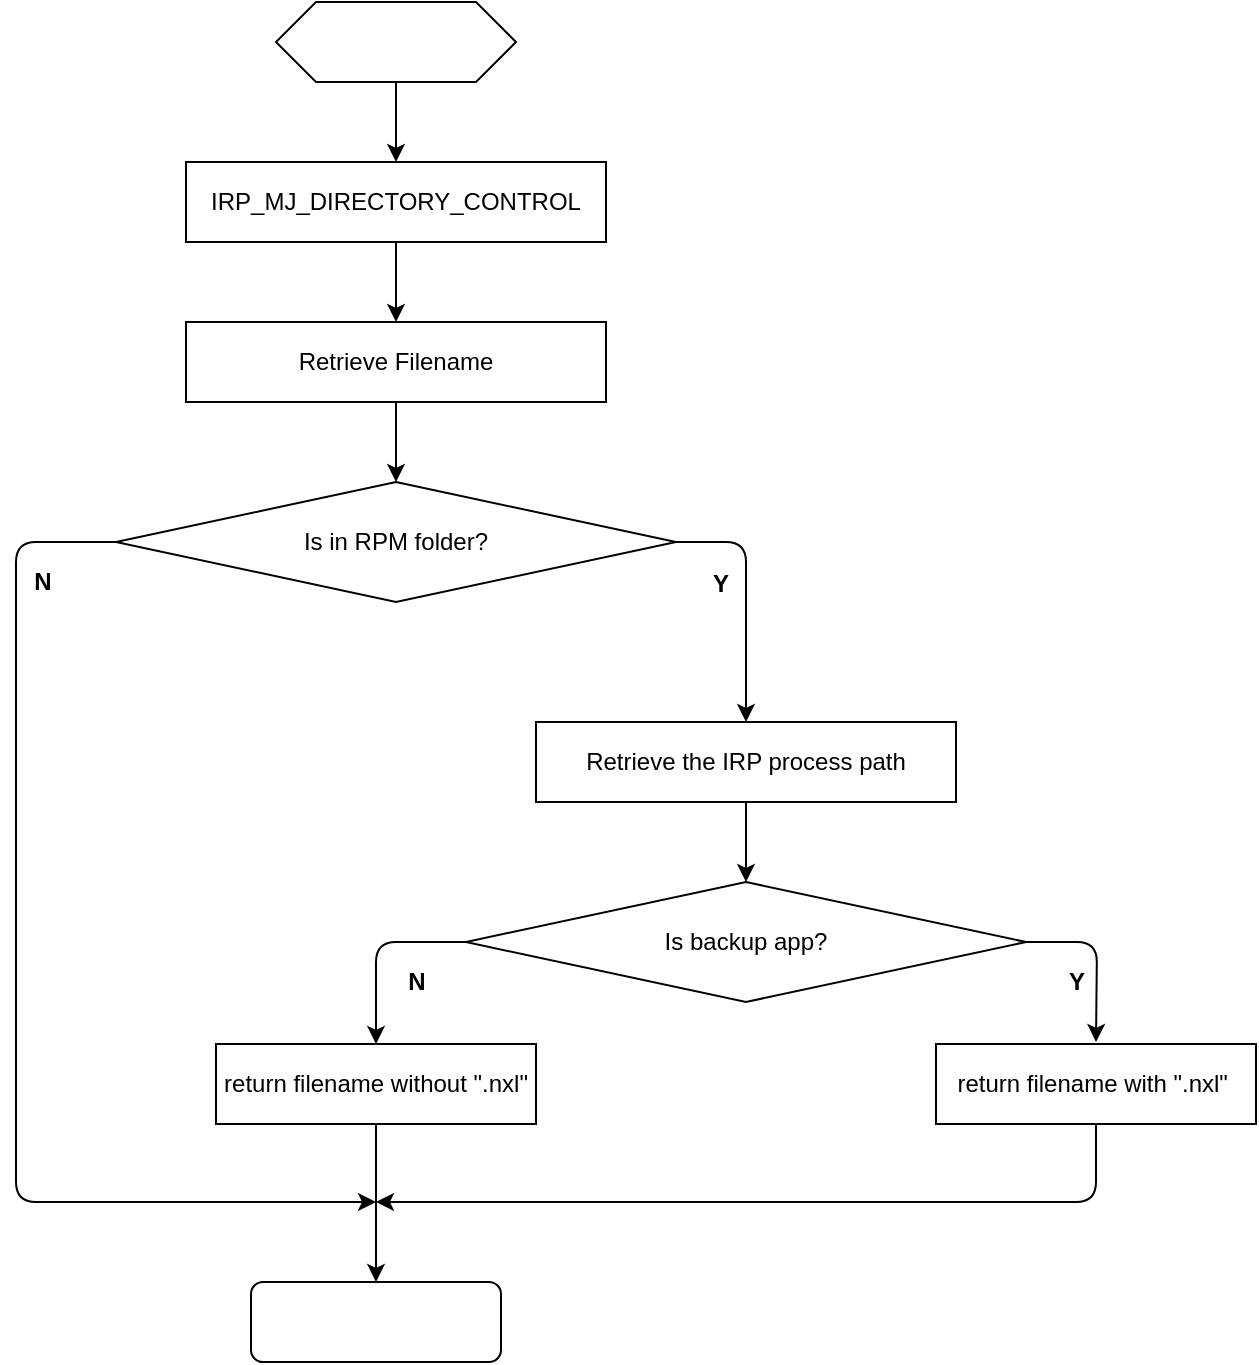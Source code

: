 <mxfile version="14.5.4" type="github">
  <diagram id="3b7WO4rr_zLypw5os_rb" name="Page-1">
    <mxGraphModel dx="1422" dy="789" grid="1" gridSize="10" guides="1" tooltips="1" connect="1" arrows="1" fold="1" page="1" pageScale="1" pageWidth="850" pageHeight="1100" math="0" shadow="0">
      <root>
        <mxCell id="0" />
        <mxCell id="1" parent="0" />
        <mxCell id="-3tM-keVwTwwfNCp3LF9-14" value="" style="edgeStyle=orthogonalEdgeStyle;rounded=0;orthogonalLoop=1;jettySize=auto;html=1;" edge="1" parent="1" source="-3tM-keVwTwwfNCp3LF9-1" target="-3tM-keVwTwwfNCp3LF9-2">
          <mxGeometry relative="1" as="geometry" />
        </mxCell>
        <mxCell id="-3tM-keVwTwwfNCp3LF9-1" value="" style="shape=hexagon;perimeter=hexagonPerimeter2;whiteSpace=wrap;html=1;fixedSize=1;" vertex="1" parent="1">
          <mxGeometry x="310" y="80" width="120" height="40" as="geometry" />
        </mxCell>
        <mxCell id="-3tM-keVwTwwfNCp3LF9-26" value="" style="edgeStyle=orthogonalEdgeStyle;rounded=0;orthogonalLoop=1;jettySize=auto;html=1;" edge="1" parent="1" source="-3tM-keVwTwwfNCp3LF9-2" target="-3tM-keVwTwwfNCp3LF9-25">
          <mxGeometry relative="1" as="geometry" />
        </mxCell>
        <mxCell id="-3tM-keVwTwwfNCp3LF9-2" value="IRP_MJ_DIRECTORY_CONTROL" style="rounded=0;whiteSpace=wrap;html=1;" vertex="1" parent="1">
          <mxGeometry x="265" y="160" width="210" height="40" as="geometry" />
        </mxCell>
        <mxCell id="-3tM-keVwTwwfNCp3LF9-3" value="Is backup app?" style="rhombus;whiteSpace=wrap;html=1;" vertex="1" parent="1">
          <mxGeometry x="405" y="520" width="280" height="60" as="geometry" />
        </mxCell>
        <mxCell id="-3tM-keVwTwwfNCp3LF9-4" value="" style="rounded=1;whiteSpace=wrap;html=1;" vertex="1" parent="1">
          <mxGeometry x="297.5" y="720" width="125" height="40" as="geometry" />
        </mxCell>
        <mxCell id="-3tM-keVwTwwfNCp3LF9-31" value="" style="edgeStyle=orthogonalEdgeStyle;rounded=0;orthogonalLoop=1;jettySize=auto;html=1;" edge="1" parent="1" source="-3tM-keVwTwwfNCp3LF9-5">
          <mxGeometry relative="1" as="geometry">
            <mxPoint x="360" y="720" as="targetPoint" />
          </mxGeometry>
        </mxCell>
        <mxCell id="-3tM-keVwTwwfNCp3LF9-5" value="return filename without &quot;.nxl&quot;" style="rounded=0;whiteSpace=wrap;html=1;" vertex="1" parent="1">
          <mxGeometry x="280" y="601" width="160" height="40" as="geometry" />
        </mxCell>
        <mxCell id="-3tM-keVwTwwfNCp3LF9-6" value="return filename with &quot;.nxl&quot;&amp;nbsp;" style="rounded=0;whiteSpace=wrap;html=1;" vertex="1" parent="1">
          <mxGeometry x="640" y="601" width="160" height="40" as="geometry" />
        </mxCell>
        <mxCell id="-3tM-keVwTwwfNCp3LF9-16" value="" style="edgeStyle=orthogonalEdgeStyle;rounded=0;orthogonalLoop=1;jettySize=auto;html=1;" edge="1" parent="1" source="-3tM-keVwTwwfNCp3LF9-13" target="-3tM-keVwTwwfNCp3LF9-3">
          <mxGeometry relative="1" as="geometry" />
        </mxCell>
        <mxCell id="-3tM-keVwTwwfNCp3LF9-13" value="Retrieve the IRP process path" style="rounded=0;whiteSpace=wrap;html=1;" vertex="1" parent="1">
          <mxGeometry x="440" y="440" width="210" height="40" as="geometry" />
        </mxCell>
        <mxCell id="-3tM-keVwTwwfNCp3LF9-17" value="" style="endArrow=classic;html=1;exitX=0;exitY=0.5;exitDx=0;exitDy=0;entryX=0.5;entryY=0;entryDx=0;entryDy=0;edgeStyle=orthogonalEdgeStyle;" edge="1" parent="1" source="-3tM-keVwTwwfNCp3LF9-3" target="-3tM-keVwTwwfNCp3LF9-5">
          <mxGeometry width="50" height="50" relative="1" as="geometry">
            <mxPoint x="397.5" y="570" as="sourcePoint" />
            <mxPoint x="447.5" y="520" as="targetPoint" />
          </mxGeometry>
        </mxCell>
        <mxCell id="-3tM-keVwTwwfNCp3LF9-18" value="" style="endArrow=classic;html=1;exitX=1;exitY=0.5;exitDx=0;exitDy=0;edgeStyle=orthogonalEdgeStyle;" edge="1" parent="1" source="-3tM-keVwTwwfNCp3LF9-3">
          <mxGeometry width="50" height="50" relative="1" as="geometry">
            <mxPoint x="397.5" y="570" as="sourcePoint" />
            <mxPoint x="720" y="600" as="targetPoint" />
          </mxGeometry>
        </mxCell>
        <mxCell id="-3tM-keVwTwwfNCp3LF9-22" value="&lt;b&gt;N&lt;/b&gt;" style="text;html=1;align=center;verticalAlign=middle;resizable=0;points=[];autosize=1;" vertex="1" parent="1">
          <mxGeometry x="370" y="560" width="20" height="20" as="geometry" />
        </mxCell>
        <mxCell id="-3tM-keVwTwwfNCp3LF9-23" value="&lt;b&gt;Y&lt;/b&gt;" style="text;html=1;align=center;verticalAlign=middle;resizable=0;points=[];autosize=1;" vertex="1" parent="1">
          <mxGeometry x="700" y="560" width="20" height="20" as="geometry" />
        </mxCell>
        <mxCell id="-3tM-keVwTwwfNCp3LF9-28" value="" style="edgeStyle=orthogonalEdgeStyle;rounded=0;orthogonalLoop=1;jettySize=auto;html=1;" edge="1" parent="1" source="-3tM-keVwTwwfNCp3LF9-25" target="-3tM-keVwTwwfNCp3LF9-27">
          <mxGeometry relative="1" as="geometry" />
        </mxCell>
        <mxCell id="-3tM-keVwTwwfNCp3LF9-25" value="Retrieve Filename" style="rounded=0;whiteSpace=wrap;html=1;" vertex="1" parent="1">
          <mxGeometry x="265" y="240" width="210" height="40" as="geometry" />
        </mxCell>
        <mxCell id="-3tM-keVwTwwfNCp3LF9-27" value="Is in RPM folder?" style="rhombus;whiteSpace=wrap;html=1;" vertex="1" parent="1">
          <mxGeometry x="230" y="320" width="280" height="60" as="geometry" />
        </mxCell>
        <mxCell id="-3tM-keVwTwwfNCp3LF9-32" value="" style="endArrow=classic;html=1;exitX=1;exitY=0.5;exitDx=0;exitDy=0;entryX=0.5;entryY=0;entryDx=0;entryDy=0;edgeStyle=orthogonalEdgeStyle;" edge="1" parent="1" source="-3tM-keVwTwwfNCp3LF9-27" target="-3tM-keVwTwwfNCp3LF9-13">
          <mxGeometry width="50" height="50" relative="1" as="geometry">
            <mxPoint x="400" y="510" as="sourcePoint" />
            <mxPoint x="450" y="460" as="targetPoint" />
          </mxGeometry>
        </mxCell>
        <mxCell id="-3tM-keVwTwwfNCp3LF9-33" value="&lt;b&gt;Y&lt;/b&gt;" style="text;html=1;align=center;verticalAlign=middle;resizable=0;points=[];autosize=1;" vertex="1" parent="1">
          <mxGeometry x="522" y="361" width="20" height="20" as="geometry" />
        </mxCell>
        <mxCell id="-3tM-keVwTwwfNCp3LF9-34" value="" style="endArrow=classic;html=1;exitX=0;exitY=0.5;exitDx=0;exitDy=0;edgeStyle=orthogonalEdgeStyle;" edge="1" parent="1" source="-3tM-keVwTwwfNCp3LF9-27">
          <mxGeometry width="50" height="50" relative="1" as="geometry">
            <mxPoint x="400" y="510" as="sourcePoint" />
            <mxPoint x="360" y="680" as="targetPoint" />
            <Array as="points">
              <mxPoint x="180" y="350" />
              <mxPoint x="180" y="680" />
              <mxPoint x="360" y="680" />
            </Array>
          </mxGeometry>
        </mxCell>
        <mxCell id="-3tM-keVwTwwfNCp3LF9-35" value="" style="endArrow=classic;html=1;exitX=0.5;exitY=1;exitDx=0;exitDy=0;edgeStyle=orthogonalEdgeStyle;" edge="1" parent="1" source="-3tM-keVwTwwfNCp3LF9-6">
          <mxGeometry width="50" height="50" relative="1" as="geometry">
            <mxPoint x="400" y="510" as="sourcePoint" />
            <mxPoint x="360" y="680" as="targetPoint" />
            <Array as="points">
              <mxPoint x="720" y="680" />
            </Array>
          </mxGeometry>
        </mxCell>
        <mxCell id="-3tM-keVwTwwfNCp3LF9-36" value="&lt;b&gt;N&lt;/b&gt;" style="text;html=1;align=center;verticalAlign=middle;resizable=0;points=[];autosize=1;" vertex="1" parent="1">
          <mxGeometry x="183" y="360" width="20" height="20" as="geometry" />
        </mxCell>
      </root>
    </mxGraphModel>
  </diagram>
</mxfile>
